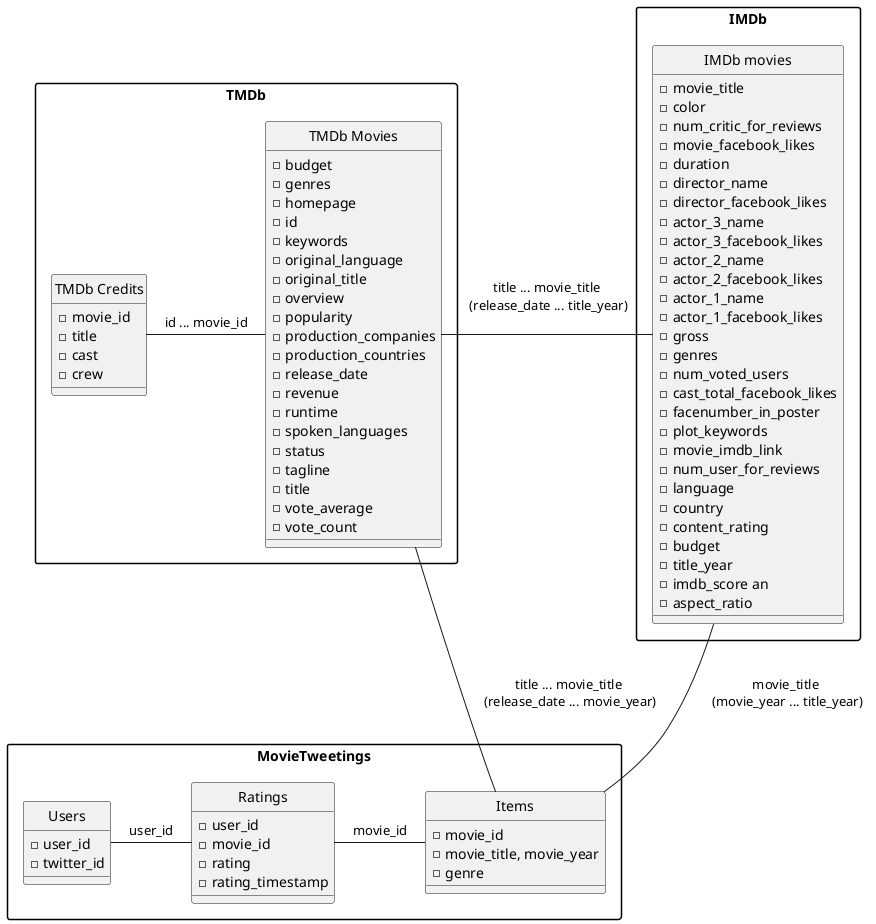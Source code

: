 @startuml
' skinparam handwritten true
skinparam monochrome true
hide circle
skinparam packageStyle rectangle

package IMDb {
  class "IMDb movies" as IMDbt {
    - movie_title
    - color
    - num_critic_for_reviews
    - movie_facebook_likes
    - duration
    - director_name
    - director_facebook_likes
    - actor_3_name
    - actor_3_facebook_likes
    - actor_2_name
    - actor_2_facebook_likes
    - actor_1_name
    - actor_1_facebook_likes
    - gross
    - genres
    - num_voted_users
    - cast_total_facebook_likes
    - facenumber_in_poster
    - plot_keywords
    - movie_imdb_link
    - num_user_for_reviews
    - language
    - country
    - content_rating
    - budget
    - title_year
    - imdb_score an
    - aspect_ratio
  }
}
package TMDb {
  class "TMDb Credits" as tmdbc {
    - movie_id
    - title
    - cast
    - crew
  }

  class "TMDb Movies" as tmdbm {
    - budget
    - genres
    - homepage
    - id
    - keywords
    - original_language
    - original_title
    - overview
    - popularity
    - production_companies
    - production_countries
    - release_date
    - revenue
    - runtime
    - spoken_languages
    - status
    - tagline
    - title
    - vote_average
    - vote_count
  }

  tmdbc -right- tmdbm: id ... movie_id
}

package MovieTweetings {
  class Users {
    - user_id
    - twitter_id
  }
  class Items {
    - movie_id
    - movie_title, movie_year
    - genre
  }
  class Ratings {
    - user_id
    - movie_id
    - rating
    - rating_timestamp
  }
  Ratings -left- Users: user_id
  Ratings -right- Items: movie_id
}



tmdbm -left- IMDbt: \n  title ... movie_title  \n   (release_date ... title_year)  \n
Items -up- tmdbm:  \n  title ... movie_title  \n   (release_date ... movie_year)  \n
Items -up- IMDbt:  \n  movie_title  \n   (movie_year ... title_year)  \n

@enduml